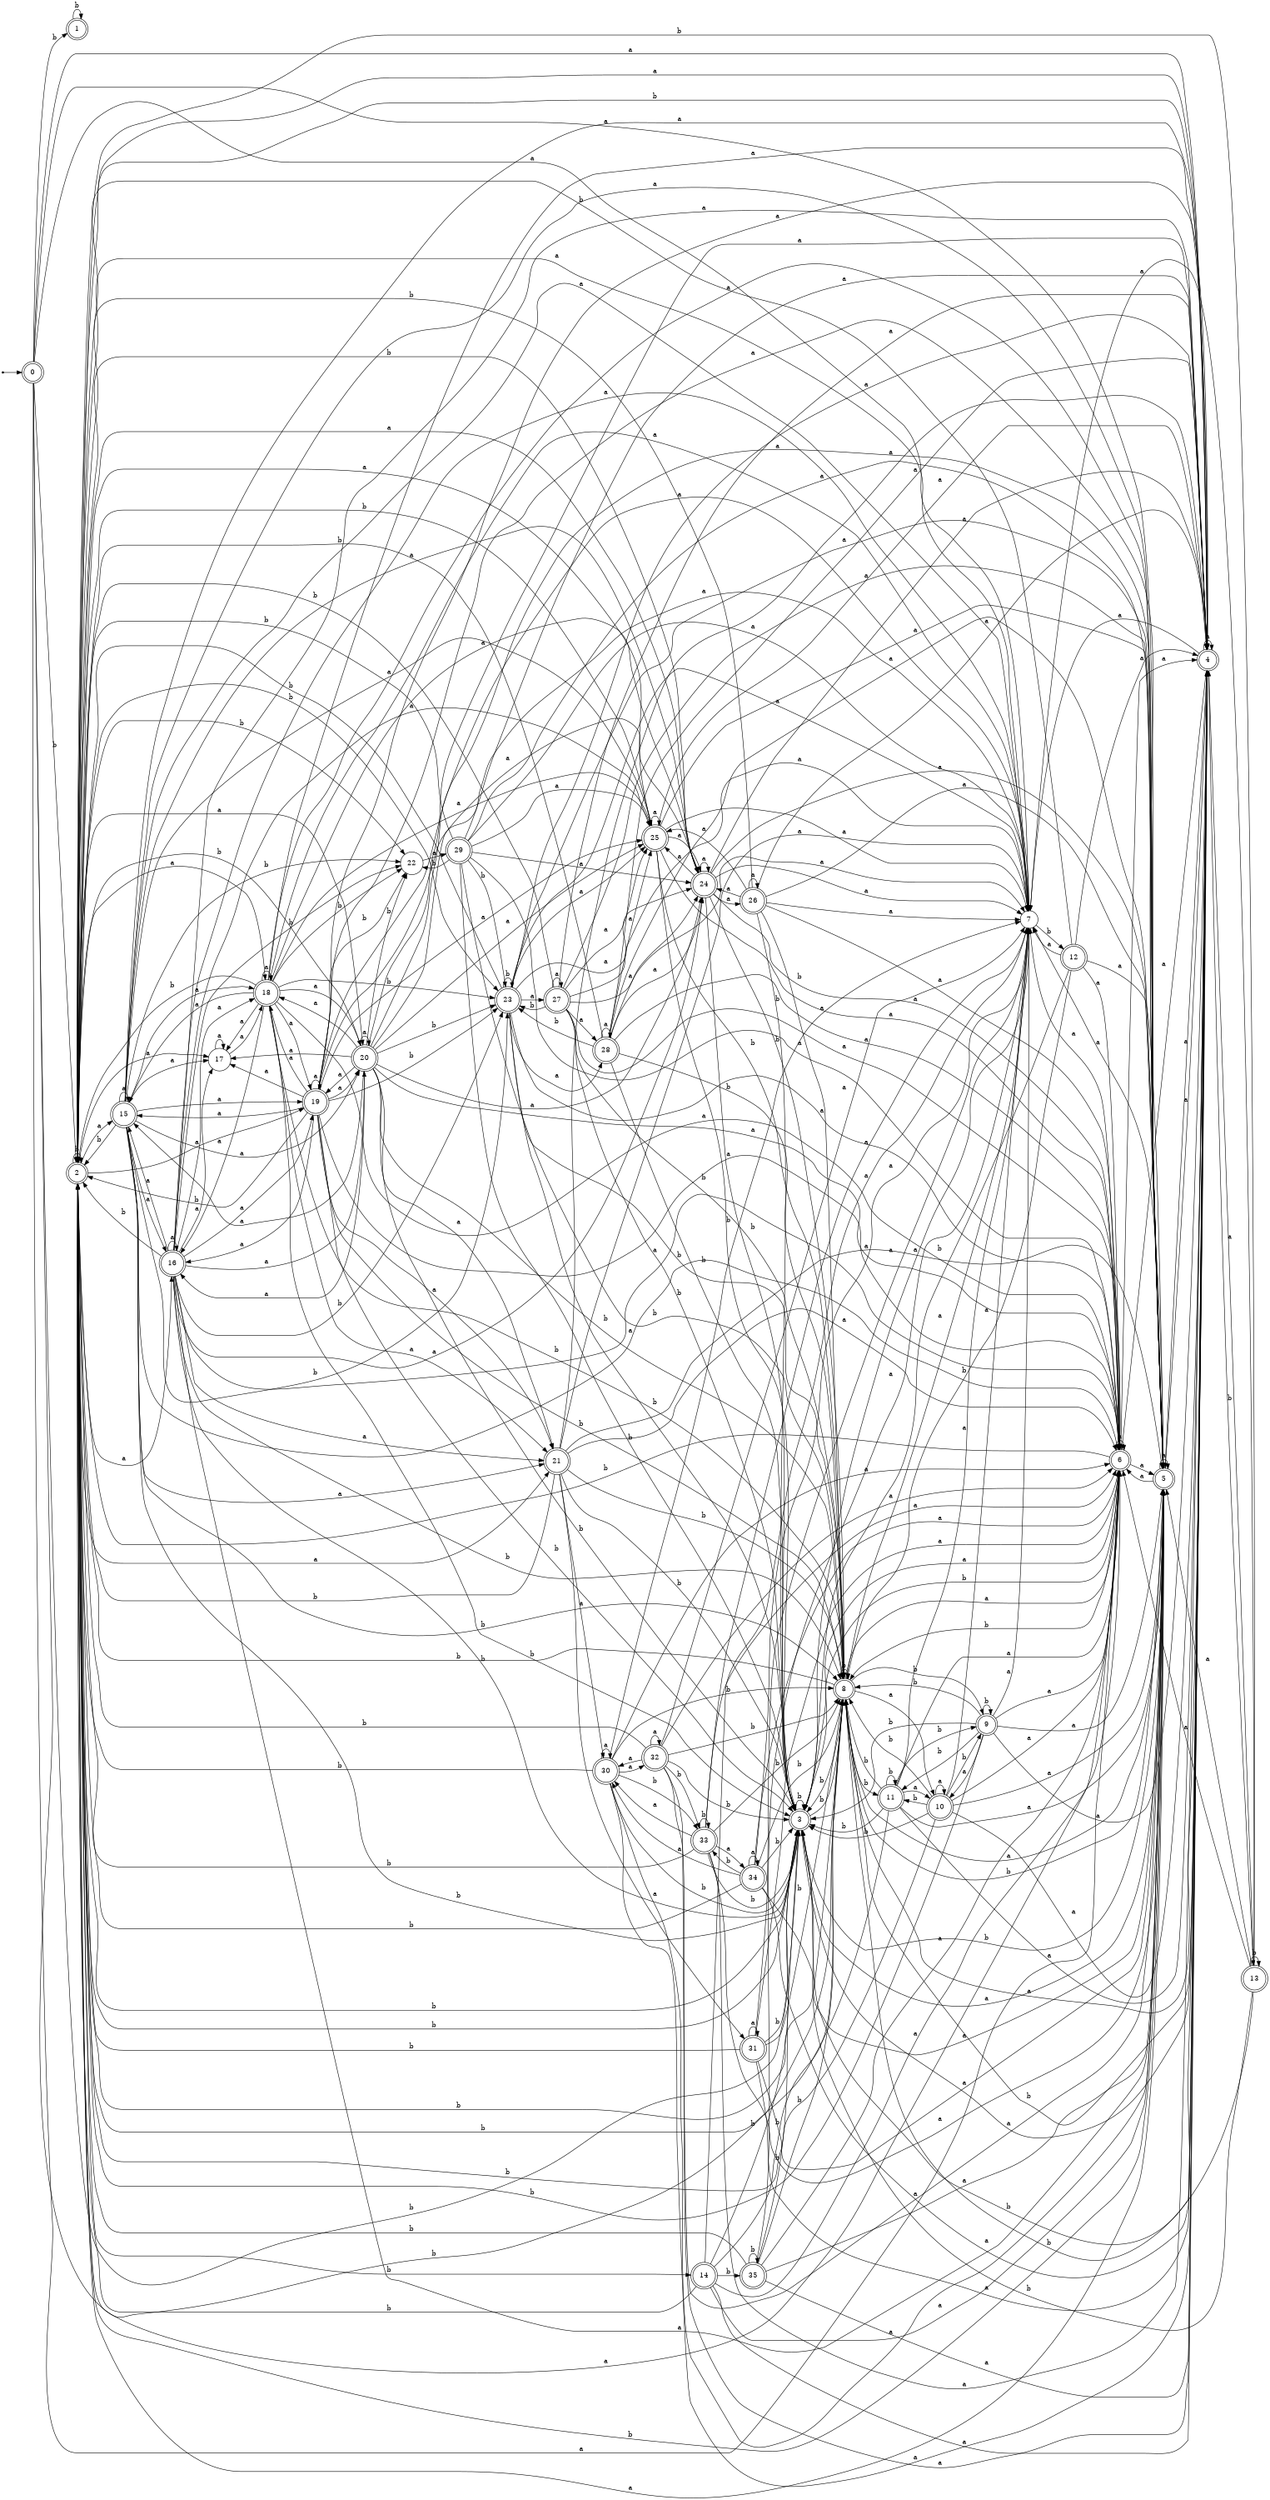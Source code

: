 digraph finite_state_machine {
rankdir=LR;
size="20,20";
node [shape = point]; "dummy0"
node [shape = doublecircle]; "0";"dummy0" -> "0";
node [shape = doublecircle]; "1";node [shape = doublecircle]; "2";node [shape = doublecircle]; "3";node [shape = doublecircle]; "4";node [shape = doublecircle]; "5";node [shape = doublecircle]; "6";node [shape = circle]; "7";
node [shape = doublecircle]; "8";node [shape = doublecircle]; "9";node [shape = doublecircle]; "10";node [shape = doublecircle]; "11";node [shape = doublecircle]; "12";node [shape = doublecircle]; "13";node [shape = doublecircle]; "14";node [shape = doublecircle]; "15";node [shape = doublecircle]; "16";node [shape = circle]; "17";
node [shape = doublecircle]; "18";node [shape = doublecircle]; "19";node [shape = doublecircle]; "20";node [shape = doublecircle]; "21";node [shape = circle]; "22";
node [shape = doublecircle]; "23";node [shape = doublecircle]; "24";node [shape = doublecircle]; "25";node [shape = doublecircle]; "26";node [shape = doublecircle]; "27";node [shape = doublecircle]; "28";node [shape = doublecircle]; "29";node [shape = doublecircle]; "30";node [shape = doublecircle]; "31";node [shape = doublecircle]; "32";node [shape = doublecircle]; "33";node [shape = doublecircle]; "34";node [shape = doublecircle]; "35";"0" -> "8" [label = "b"];
 "0" -> "1" [label = "b"];
 "0" -> "2" [label = "b"];
 "0" -> "3" [label = "b"];
 "0" -> "4" [label = "a"];
 "0" -> "5" [label = "a"];
 "0" -> "6" [label = "a"];
 "0" -> "7" [label = "a"];
 "8" -> "2" [label = "b"];
 "8" -> "3" [label = "b"];
 "8" -> "8" [label = "b"];
 "8" -> "9" [label = "b"];
 "8" -> "11" [label = "b"];
 "8" -> "4" [label = "a"];
 "8" -> "5" [label = "a"];
 "8" -> "6" [label = "a"];
 "8" -> "7" [label = "a"];
 "8" -> "10" [label = "a"];
 "11" -> "2" [label = "b"];
 "11" -> "3" [label = "b"];
 "11" -> "8" [label = "b"];
 "11" -> "9" [label = "b"];
 "11" -> "11" [label = "b"];
 "11" -> "4" [label = "a"];
 "11" -> "5" [label = "a"];
 "11" -> "6" [label = "a"];
 "11" -> "7" [label = "a"];
 "11" -> "10" [label = "a"];
 "10" -> "4" [label = "a"];
 "10" -> "5" [label = "a"];
 "10" -> "6" [label = "a"];
 "10" -> "7" [label = "a"];
 "10" -> "10" [label = "a"];
 "10" -> "2" [label = "b"];
 "10" -> "3" [label = "b"];
 "10" -> "8" [label = "b"];
 "10" -> "9" [label = "b"];
 "10" -> "11" [label = "b"];
 "9" -> "2" [label = "b"];
 "9" -> "3" [label = "b"];
 "9" -> "8" [label = "b"];
 "9" -> "9" [label = "b"];
 "9" -> "11" [label = "b"];
 "9" -> "4" [label = "a"];
 "9" -> "5" [label = "a"];
 "9" -> "6" [label = "a"];
 "9" -> "7" [label = "a"];
 "9" -> "10" [label = "a"];
 "7" -> "12" [label = "b"];
 "12" -> "4" [label = "a"];
 "12" -> "5" [label = "a"];
 "12" -> "6" [label = "a"];
 "12" -> "7" [label = "a"];
 "12" -> "8" [label = "b"];
 "12" -> "2" [label = "b"];
 "12" -> "3" [label = "b"];
 "6" -> "4" [label = "a"];
 "6" -> "5" [label = "a"];
 "6" -> "6" [label = "a"];
 "6" -> "7" [label = "a"];
 "6" -> "8" [label = "b"];
 "6" -> "2" [label = "b"];
 "6" -> "3" [label = "b"];
 "5" -> "4" [label = "a"];
 "5" -> "5" [label = "a"];
 "5" -> "6" [label = "a"];
 "5" -> "7" [label = "a"];
 "5" -> "8" [label = "b"];
 "5" -> "2" [label = "b"];
 "5" -> "3" [label = "b"];
 "4" -> "4" [label = "a"];
 "4" -> "5" [label = "a"];
 "4" -> "6" [label = "a"];
 "4" -> "7" [label = "a"];
 "4" -> "8" [label = "b"];
 "4" -> "2" [label = "b"];
 "4" -> "3" [label = "b"];
 "4" -> "13" [label = "b"];
 "13" -> "8" [label = "b"];
 "13" -> "2" [label = "b"];
 "13" -> "3" [label = "b"];
 "13" -> "13" [label = "b"];
 "13" -> "4" [label = "a"];
 "13" -> "5" [label = "a"];
 "13" -> "6" [label = "a"];
 "13" -> "7" [label = "a"];
 "3" -> "8" [label = "b"];
 "3" -> "2" [label = "b"];
 "3" -> "3" [label = "b"];
 "3" -> "4" [label = "a"];
 "3" -> "5" [label = "a"];
 "3" -> "6" [label = "a"];
 "3" -> "7" [label = "a"];
 "2" -> "2" [label = "b"];
 "2" -> "3" [label = "b"];
 "2" -> "22" [label = "b"];
 "2" -> "23" [label = "b"];
 "2" -> "8" [label = "b"];
 "2" -> "14" [label = "b"];
 "2" -> "4" [label = "a"];
 "2" -> "5" [label = "a"];
 "2" -> "6" [label = "a"];
 "2" -> "7" [label = "a"];
 "2" -> "15" [label = "a"];
 "2" -> "16" [label = "a"];
 "2" -> "17" [label = "a"];
 "2" -> "18" [label = "a"];
 "2" -> "19" [label = "a"];
 "2" -> "20" [label = "a"];
 "2" -> "21" [label = "a"];
 "2" -> "24" [label = "a"];
 "2" -> "25" [label = "a"];
 "25" -> "4" [label = "a"];
 "25" -> "5" [label = "a"];
 "25" -> "6" [label = "a"];
 "25" -> "7" [label = "a"];
 "25" -> "24" [label = "a"];
 "25" -> "25" [label = "a"];
 "25" -> "8" [label = "b"];
 "25" -> "2" [label = "b"];
 "25" -> "3" [label = "b"];
 "24" -> "4" [label = "a"];
 "24" -> "5" [label = "a"];
 "24" -> "6" [label = "a"];
 "24" -> "7" [label = "a"];
 "24" -> "24" [label = "a"];
 "24" -> "25" [label = "a"];
 "24" -> "26" [label = "a"];
 "24" -> "8" [label = "b"];
 "24" -> "2" [label = "b"];
 "24" -> "3" [label = "b"];
 "26" -> "4" [label = "a"];
 "26" -> "5" [label = "a"];
 "26" -> "6" [label = "a"];
 "26" -> "7" [label = "a"];
 "26" -> "24" [label = "a"];
 "26" -> "25" [label = "a"];
 "26" -> "26" [label = "a"];
 "26" -> "8" [label = "b"];
 "26" -> "2" [label = "b"];
 "26" -> "3" [label = "b"];
 "23" -> "8" [label = "b"];
 "23" -> "2" [label = "b"];
 "23" -> "3" [label = "b"];
 "23" -> "23" [label = "b"];
 "23" -> "4" [label = "a"];
 "23" -> "5" [label = "a"];
 "23" -> "6" [label = "a"];
 "23" -> "7" [label = "a"];
 "23" -> "24" [label = "a"];
 "23" -> "25" [label = "a"];
 "23" -> "27" [label = "a"];
 "23" -> "28" [label = "a"];
 "28" -> "4" [label = "a"];
 "28" -> "5" [label = "a"];
 "28" -> "6" [label = "a"];
 "28" -> "7" [label = "a"];
 "28" -> "24" [label = "a"];
 "28" -> "25" [label = "a"];
 "28" -> "28" [label = "a"];
 "28" -> "8" [label = "b"];
 "28" -> "2" [label = "b"];
 "28" -> "3" [label = "b"];
 "28" -> "23" [label = "b"];
 "27" -> "4" [label = "a"];
 "27" -> "5" [label = "a"];
 "27" -> "6" [label = "a"];
 "27" -> "7" [label = "a"];
 "27" -> "24" [label = "a"];
 "27" -> "25" [label = "a"];
 "27" -> "27" [label = "a"];
 "27" -> "28" [label = "a"];
 "27" -> "8" [label = "b"];
 "27" -> "2" [label = "b"];
 "27" -> "3" [label = "b"];
 "27" -> "23" [label = "b"];
 "22" -> "29" [label = "a"];
 "29" -> "2" [label = "b"];
 "29" -> "3" [label = "b"];
 "29" -> "22" [label = "b"];
 "29" -> "23" [label = "b"];
 "29" -> "8" [label = "b"];
 "29" -> "4" [label = "a"];
 "29" -> "5" [label = "a"];
 "29" -> "6" [label = "a"];
 "29" -> "7" [label = "a"];
 "29" -> "24" [label = "a"];
 "29" -> "25" [label = "a"];
 "21" -> "4" [label = "a"];
 "21" -> "5" [label = "a"];
 "21" -> "6" [label = "a"];
 "21" -> "7" [label = "a"];
 "21" -> "30" [label = "a"];
 "21" -> "31" [label = "a"];
 "21" -> "8" [label = "b"];
 "21" -> "2" [label = "b"];
 "21" -> "3" [label = "b"];
 "31" -> "4" [label = "a"];
 "31" -> "5" [label = "a"];
 "31" -> "6" [label = "a"];
 "31" -> "7" [label = "a"];
 "31" -> "31" [label = "a"];
 "31" -> "8" [label = "b"];
 "31" -> "2" [label = "b"];
 "31" -> "3" [label = "b"];
 "30" -> "32" [label = "a"];
 "30" -> "4" [label = "a"];
 "30" -> "5" [label = "a"];
 "30" -> "6" [label = "a"];
 "30" -> "7" [label = "a"];
 "30" -> "30" [label = "a"];
 "30" -> "8" [label = "b"];
 "30" -> "33" [label = "b"];
 "30" -> "2" [label = "b"];
 "30" -> "3" [label = "b"];
 "33" -> "8" [label = "b"];
 "33" -> "33" [label = "b"];
 "33" -> "2" [label = "b"];
 "33" -> "3" [label = "b"];
 "33" -> "34" [label = "a"];
 "33" -> "4" [label = "a"];
 "33" -> "5" [label = "a"];
 "33" -> "6" [label = "a"];
 "33" -> "7" [label = "a"];
 "33" -> "30" [label = "a"];
 "34" -> "34" [label = "a"];
 "34" -> "4" [label = "a"];
 "34" -> "5" [label = "a"];
 "34" -> "6" [label = "a"];
 "34" -> "7" [label = "a"];
 "34" -> "30" [label = "a"];
 "34" -> "8" [label = "b"];
 "34" -> "33" [label = "b"];
 "34" -> "2" [label = "b"];
 "34" -> "3" [label = "b"];
 "32" -> "32" [label = "a"];
 "32" -> "4" [label = "a"];
 "32" -> "5" [label = "a"];
 "32" -> "6" [label = "a"];
 "32" -> "7" [label = "a"];
 "32" -> "30" [label = "a"];
 "32" -> "8" [label = "b"];
 "32" -> "33" [label = "b"];
 "32" -> "2" [label = "b"];
 "32" -> "3" [label = "b"];
 "20" -> "4" [label = "a"];
 "20" -> "5" [label = "a"];
 "20" -> "6" [label = "a"];
 "20" -> "7" [label = "a"];
 "20" -> "15" [label = "a"];
 "20" -> "16" [label = "a"];
 "20" -> "17" [label = "a"];
 "20" -> "18" [label = "a"];
 "20" -> "19" [label = "a"];
 "20" -> "20" [label = "a"];
 "20" -> "21" [label = "a"];
 "20" -> "24" [label = "a"];
 "20" -> "25" [label = "a"];
 "20" -> "2" [label = "b"];
 "20" -> "3" [label = "b"];
 "20" -> "22" [label = "b"];
 "20" -> "23" [label = "b"];
 "20" -> "8" [label = "b"];
 "19" -> "4" [label = "a"];
 "19" -> "5" [label = "a"];
 "19" -> "6" [label = "a"];
 "19" -> "7" [label = "a"];
 "19" -> "15" [label = "a"];
 "19" -> "16" [label = "a"];
 "19" -> "17" [label = "a"];
 "19" -> "18" [label = "a"];
 "19" -> "19" [label = "a"];
 "19" -> "20" [label = "a"];
 "19" -> "21" [label = "a"];
 "19" -> "24" [label = "a"];
 "19" -> "25" [label = "a"];
 "19" -> "2" [label = "b"];
 "19" -> "3" [label = "b"];
 "19" -> "22" [label = "b"];
 "19" -> "23" [label = "b"];
 "19" -> "8" [label = "b"];
 "18" -> "4" [label = "a"];
 "18" -> "5" [label = "a"];
 "18" -> "6" [label = "a"];
 "18" -> "7" [label = "a"];
 "18" -> "15" [label = "a"];
 "18" -> "16" [label = "a"];
 "18" -> "17" [label = "a"];
 "18" -> "18" [label = "a"];
 "18" -> "19" [label = "a"];
 "18" -> "20" [label = "a"];
 "18" -> "21" [label = "a"];
 "18" -> "24" [label = "a"];
 "18" -> "25" [label = "a"];
 "18" -> "2" [label = "b"];
 "18" -> "3" [label = "b"];
 "18" -> "22" [label = "b"];
 "18" -> "23" [label = "b"];
 "18" -> "8" [label = "b"];
 "17" -> "17" [label = "a"];
 "17" -> "18" [label = "a"];
 "16" -> "4" [label = "a"];
 "16" -> "5" [label = "a"];
 "16" -> "6" [label = "a"];
 "16" -> "7" [label = "a"];
 "16" -> "15" [label = "a"];
 "16" -> "16" [label = "a"];
 "16" -> "17" [label = "a"];
 "16" -> "18" [label = "a"];
 "16" -> "19" [label = "a"];
 "16" -> "20" [label = "a"];
 "16" -> "21" [label = "a"];
 "16" -> "24" [label = "a"];
 "16" -> "25" [label = "a"];
 "16" -> "2" [label = "b"];
 "16" -> "3" [label = "b"];
 "16" -> "22" [label = "b"];
 "16" -> "23" [label = "b"];
 "16" -> "8" [label = "b"];
 "15" -> "4" [label = "a"];
 "15" -> "5" [label = "a"];
 "15" -> "6" [label = "a"];
 "15" -> "7" [label = "a"];
 "15" -> "15" [label = "a"];
 "15" -> "16" [label = "a"];
 "15" -> "17" [label = "a"];
 "15" -> "18" [label = "a"];
 "15" -> "19" [label = "a"];
 "15" -> "20" [label = "a"];
 "15" -> "21" [label = "a"];
 "15" -> "24" [label = "a"];
 "15" -> "25" [label = "a"];
 "15" -> "2" [label = "b"];
 "15" -> "3" [label = "b"];
 "15" -> "22" [label = "b"];
 "15" -> "23" [label = "b"];
 "15" -> "8" [label = "b"];
 "14" -> "3" [label = "b"];
 "14" -> "8" [label = "b"];
 "14" -> "2" [label = "b"];
 "14" -> "35" [label = "b"];
 "14" -> "4" [label = "a"];
 "14" -> "5" [label = "a"];
 "14" -> "6" [label = "a"];
 "14" -> "7" [label = "a"];
 "35" -> "3" [label = "b"];
 "35" -> "8" [label = "b"];
 "35" -> "2" [label = "b"];
 "35" -> "35" [label = "b"];
 "35" -> "4" [label = "a"];
 "35" -> "5" [label = "a"];
 "35" -> "6" [label = "a"];
 "35" -> "7" [label = "a"];
 "1" -> "1" [label = "b"];
 }
